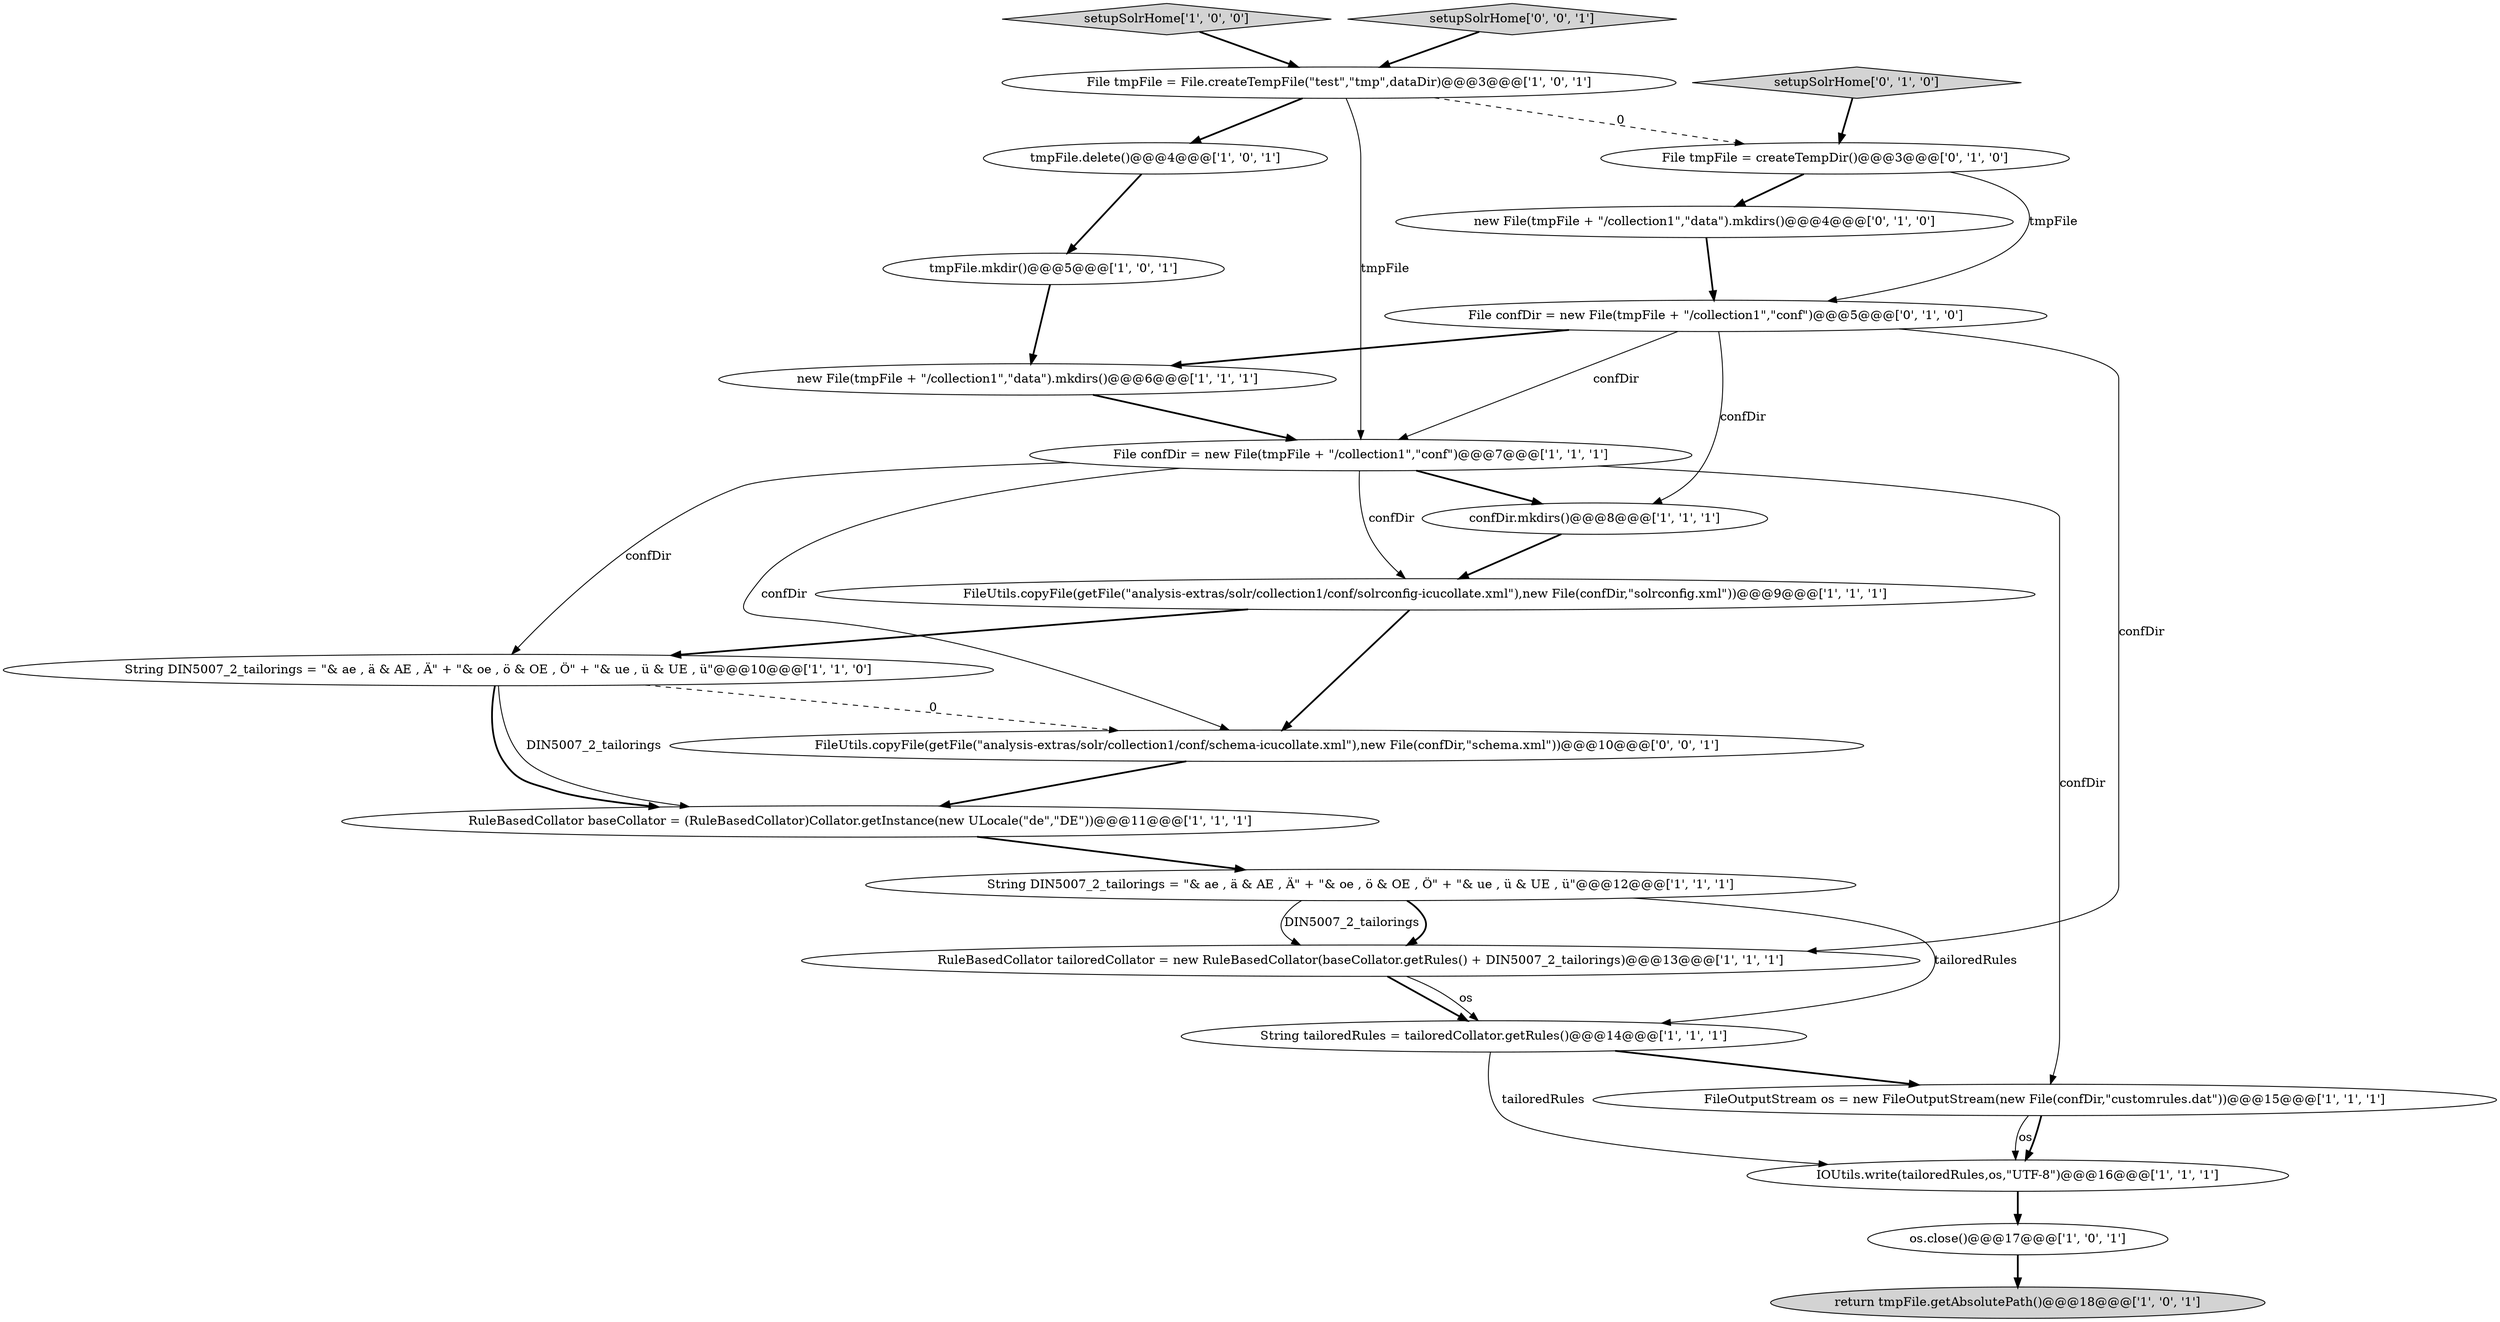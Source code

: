 digraph {
6 [style = filled, label = "File tmpFile = File.createTempFile(\"test\",\"tmp\",dataDir)@@@3@@@['1', '0', '1']", fillcolor = white, shape = ellipse image = "AAA0AAABBB1BBB"];
2 [style = filled, label = "setupSolrHome['1', '0', '0']", fillcolor = lightgray, shape = diamond image = "AAA0AAABBB1BBB"];
16 [style = filled, label = "String DIN5007_2_tailorings = \"& ae , ä & AE , Ä\" + \"& oe , ö & OE , Ö\" + \"& ue , ü & UE , ü\"@@@10@@@['1', '1', '0']", fillcolor = white, shape = ellipse image = "AAA0AAABBB1BBB"];
15 [style = filled, label = "FileUtils.copyFile(getFile(\"analysis-extras/solr/collection1/conf/solrconfig-icucollate.xml\"),new File(confDir,\"solrconfig.xml\"))@@@9@@@['1', '1', '1']", fillcolor = white, shape = ellipse image = "AAA0AAABBB1BBB"];
10 [style = filled, label = "new File(tmpFile + \"/collection1\",\"data\").mkdirs()@@@6@@@['1', '1', '1']", fillcolor = white, shape = ellipse image = "AAA0AAABBB1BBB"];
21 [style = filled, label = "setupSolrHome['0', '0', '1']", fillcolor = lightgray, shape = diamond image = "AAA0AAABBB3BBB"];
20 [style = filled, label = "new File(tmpFile + \"/collection1\",\"data\").mkdirs()@@@4@@@['0', '1', '0']", fillcolor = white, shape = ellipse image = "AAA0AAABBB2BBB"];
4 [style = filled, label = "confDir.mkdirs()@@@8@@@['1', '1', '1']", fillcolor = white, shape = ellipse image = "AAA0AAABBB1BBB"];
5 [style = filled, label = "return tmpFile.getAbsolutePath()@@@18@@@['1', '0', '1']", fillcolor = lightgray, shape = ellipse image = "AAA0AAABBB1BBB"];
9 [style = filled, label = "tmpFile.delete()@@@4@@@['1', '0', '1']", fillcolor = white, shape = ellipse image = "AAA0AAABBB1BBB"];
17 [style = filled, label = "File confDir = new File(tmpFile + \"/collection1\",\"conf\")@@@5@@@['0', '1', '0']", fillcolor = white, shape = ellipse image = "AAA0AAABBB2BBB"];
7 [style = filled, label = "RuleBasedCollator baseCollator = (RuleBasedCollator)Collator.getInstance(new ULocale(\"de\",\"DE\"))@@@11@@@['1', '1', '1']", fillcolor = white, shape = ellipse image = "AAA0AAABBB1BBB"];
13 [style = filled, label = "FileOutputStream os = new FileOutputStream(new File(confDir,\"customrules.dat\"))@@@15@@@['1', '1', '1']", fillcolor = white, shape = ellipse image = "AAA0AAABBB1BBB"];
18 [style = filled, label = "File tmpFile = createTempDir()@@@3@@@['0', '1', '0']", fillcolor = white, shape = ellipse image = "AAA1AAABBB2BBB"];
12 [style = filled, label = "RuleBasedCollator tailoredCollator = new RuleBasedCollator(baseCollator.getRules() + DIN5007_2_tailorings)@@@13@@@['1', '1', '1']", fillcolor = white, shape = ellipse image = "AAA0AAABBB1BBB"];
0 [style = filled, label = "tmpFile.mkdir()@@@5@@@['1', '0', '1']", fillcolor = white, shape = ellipse image = "AAA0AAABBB1BBB"];
1 [style = filled, label = "IOUtils.write(tailoredRules,os,\"UTF-8\")@@@16@@@['1', '1', '1']", fillcolor = white, shape = ellipse image = "AAA0AAABBB1BBB"];
19 [style = filled, label = "setupSolrHome['0', '1', '0']", fillcolor = lightgray, shape = diamond image = "AAA0AAABBB2BBB"];
8 [style = filled, label = "String DIN5007_2_tailorings = \"& ae , ä & AE , Ä\" + \"& oe , ö & OE , Ö\" + \"& ue , ü & UE , ü\"@@@12@@@['1', '1', '1']", fillcolor = white, shape = ellipse image = "AAA0AAABBB1BBB"];
14 [style = filled, label = "String tailoredRules = tailoredCollator.getRules()@@@14@@@['1', '1', '1']", fillcolor = white, shape = ellipse image = "AAA0AAABBB1BBB"];
22 [style = filled, label = "FileUtils.copyFile(getFile(\"analysis-extras/solr/collection1/conf/schema-icucollate.xml\"),new File(confDir,\"schema.xml\"))@@@10@@@['0', '0', '1']", fillcolor = white, shape = ellipse image = "AAA0AAABBB3BBB"];
3 [style = filled, label = "File confDir = new File(tmpFile + \"/collection1\",\"conf\")@@@7@@@['1', '1', '1']", fillcolor = white, shape = ellipse image = "AAA0AAABBB1BBB"];
11 [style = filled, label = "os.close()@@@17@@@['1', '0', '1']", fillcolor = white, shape = ellipse image = "AAA0AAABBB1BBB"];
16->7 [style = solid, label="DIN5007_2_tailorings"];
7->8 [style = bold, label=""];
18->20 [style = bold, label=""];
6->18 [style = dashed, label="0"];
8->12 [style = bold, label=""];
13->1 [style = solid, label="os"];
3->16 [style = solid, label="confDir"];
17->3 [style = solid, label="confDir"];
3->22 [style = solid, label="confDir"];
12->14 [style = bold, label=""];
17->4 [style = solid, label="confDir"];
17->12 [style = solid, label="confDir"];
14->13 [style = bold, label=""];
15->22 [style = bold, label=""];
9->0 [style = bold, label=""];
10->3 [style = bold, label=""];
1->11 [style = bold, label=""];
6->9 [style = bold, label=""];
0->10 [style = bold, label=""];
6->3 [style = solid, label="tmpFile"];
12->14 [style = solid, label="os"];
3->13 [style = solid, label="confDir"];
8->12 [style = solid, label="DIN5007_2_tailorings"];
16->22 [style = dashed, label="0"];
22->7 [style = bold, label=""];
15->16 [style = bold, label=""];
13->1 [style = bold, label=""];
2->6 [style = bold, label=""];
16->7 [style = bold, label=""];
20->17 [style = bold, label=""];
18->17 [style = solid, label="tmpFile"];
4->15 [style = bold, label=""];
3->15 [style = solid, label="confDir"];
21->6 [style = bold, label=""];
19->18 [style = bold, label=""];
8->14 [style = solid, label="tailoredRules"];
3->4 [style = bold, label=""];
17->10 [style = bold, label=""];
11->5 [style = bold, label=""];
14->1 [style = solid, label="tailoredRules"];
}
